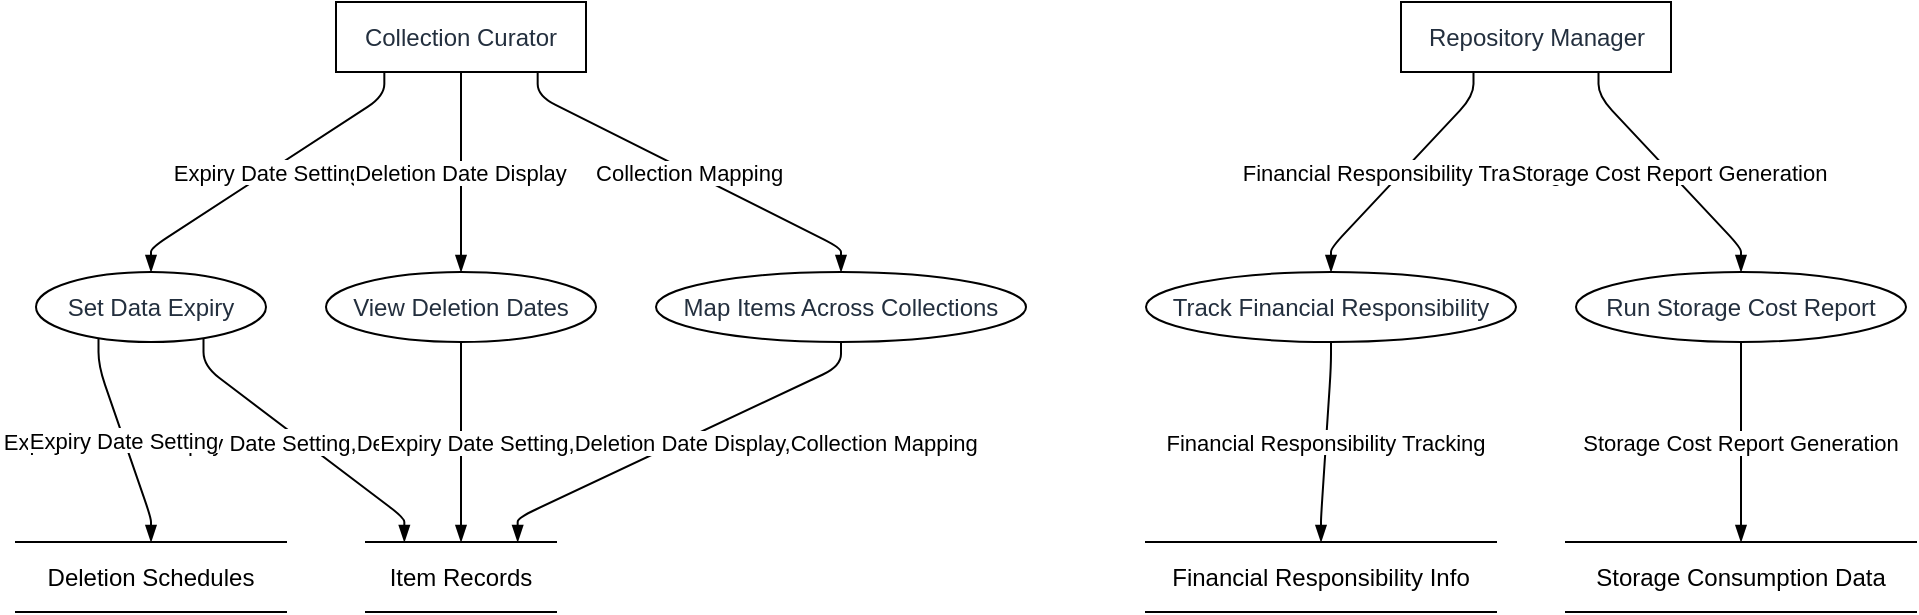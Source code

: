 <mxfile version="23.0.2" type="device">
  <diagram name="Page-1" id="5wOULueDRewPP5N-BNJ9">
    <mxGraphModel dx="1621" dy="511" grid="1" gridSize="10" guides="1" tooltips="1" connect="1" arrows="1" fold="1" page="1" pageScale="1" pageWidth="827" pageHeight="1169" math="0" shadow="0">
      <root>
        <mxCell id="0" />
        <mxCell id="1" parent="0" />
        <UserObject label="Collection Curator" type="externalEntity" source="" flow="" placeholders="1" id="tIN8pDXRof5AwU8trU31-1">
          <mxCell style="shape=rectangle;whiteSpace=wrap;html=1;fillColor=#ffffff;strokeColor=#000000;align=center;verticalAlign=middle;fontColor=#232F3E;" vertex="1" parent="1">
            <mxGeometry x="150" width="125" height="35" as="geometry" />
          </mxCell>
        </UserObject>
        <UserObject label="Repository Manager" type="externalEntity" source="" flow="" placeholders="1" id="tIN8pDXRof5AwU8trU31-2">
          <mxCell style="shape=rectangle;whiteSpace=wrap;html=1;fillColor=#ffffff;strokeColor=#000000;align=center;verticalAlign=middle;fontColor=#232F3E;" vertex="1" parent="1">
            <mxGeometry x="682.5" width="135" height="35" as="geometry" />
          </mxCell>
        </UserObject>
        <UserObject label="Set Data Expiry" type="process" source="1" flow="Expiry Date Setting" placeholders="1" id="tIN8pDXRof5AwU8trU31-3">
          <mxCell style="shape=ellipse;perimeter=ellipsePerimeter;whiteSpace=wrap;html=1;fillColor=#ffffff;strokeColor=#000000;align=center;verticalAlign=middle;fontColor=#232F3E;" vertex="1" parent="1">
            <mxGeometry y="135" width="115" height="35" as="geometry" />
          </mxCell>
        </UserObject>
        <UserObject label="View Deletion Dates" type="process" source="1" flow="Deletion Date Display" placeholders="1" id="tIN8pDXRof5AwU8trU31-4">
          <mxCell style="shape=ellipse;perimeter=ellipsePerimeter;whiteSpace=wrap;html=1;fillColor=#ffffff;strokeColor=#000000;align=center;verticalAlign=middle;fontColor=#232F3E;" vertex="1" parent="1">
            <mxGeometry x="145" y="135" width="135" height="35" as="geometry" />
          </mxCell>
        </UserObject>
        <UserObject label="Track Financial Responsibility" type="process" source="2" flow="Financial Responsibility Tracking" placeholders="1" id="tIN8pDXRof5AwU8trU31-5">
          <mxCell style="shape=ellipse;perimeter=ellipsePerimeter;whiteSpace=wrap;html=1;fillColor=#ffffff;strokeColor=#000000;align=center;verticalAlign=middle;fontColor=#232F3E;" vertex="1" parent="1">
            <mxGeometry x="555" y="135" width="185" height="35" as="geometry" />
          </mxCell>
        </UserObject>
        <UserObject label="Run Storage Cost Report" type="process" source="2" flow="Storage Cost Report Generation" placeholders="1" id="tIN8pDXRof5AwU8trU31-6">
          <mxCell style="shape=ellipse;perimeter=ellipsePerimeter;whiteSpace=wrap;html=1;fillColor=#ffffff;strokeColor=#000000;align=center;verticalAlign=middle;fontColor=#232F3E;" vertex="1" parent="1">
            <mxGeometry x="770" y="135" width="165" height="35" as="geometry" />
          </mxCell>
        </UserObject>
        <UserObject label="Map Items Across Collections" type="process" source="1" flow="Collection Mapping" placeholders="1" id="tIN8pDXRof5AwU8trU31-7">
          <mxCell style="shape=ellipse;perimeter=ellipsePerimeter;whiteSpace=wrap;html=1;fillColor=#ffffff;strokeColor=#000000;align=center;verticalAlign=middle;fontColor=#232F3E;" vertex="1" parent="1">
            <mxGeometry x="310" y="135" width="185" height="35" as="geometry" />
          </mxCell>
        </UserObject>
        <UserObject label="Item Records" type="dataStore" source="3,4,7" flow="Expiry Date Setting,Deletion Date Display,Collection Mapping" placeholders="1" id="tIN8pDXRof5AwU8trU31-8">
          <mxCell style="html=1;dashed=0;whiteSpace=wrap;shape=partialRectangle;right=0;left=0;" vertex="1" parent="1">
            <mxGeometry x="165" y="270" width="95" height="35" as="geometry" />
          </mxCell>
        </UserObject>
        <UserObject label="Deletion Schedules" type="dataStore" source="3" flow="Expiry Date Setting" placeholders="1" id="tIN8pDXRof5AwU8trU31-9">
          <mxCell style="html=1;dashed=0;whiteSpace=wrap;shape=partialRectangle;right=0;left=0;" vertex="1" parent="1">
            <mxGeometry x="-10" y="270" width="135" height="35" as="geometry" />
          </mxCell>
        </UserObject>
        <UserObject label="Financial Responsibility Info" type="dataStore" source="5" flow="Financial Responsibility Tracking" placeholders="1" id="tIN8pDXRof5AwU8trU31-10">
          <mxCell style="html=1;dashed=0;whiteSpace=wrap;shape=partialRectangle;right=0;left=0;" vertex="1" parent="1">
            <mxGeometry x="555" y="270" width="175" height="35" as="geometry" />
          </mxCell>
        </UserObject>
        <UserObject label="Storage Consumption Data" type="dataStore" source="6" flow="Storage Cost Report Generation" placeholders="1" id="tIN8pDXRof5AwU8trU31-11">
          <mxCell style="html=1;dashed=0;whiteSpace=wrap;shape=partialRectangle;right=0;left=0;" vertex="1" parent="1">
            <mxGeometry x="765" y="270" width="175" height="35" as="geometry" />
          </mxCell>
        </UserObject>
        <mxCell id="tIN8pDXRof5AwU8trU31-12" value="Expiry Date Setting" style="endArrow=blockThin;endFill=1;fontSize=11;orthogonal=1;noEdgeStyle=1;" edge="1" parent="1" source="tIN8pDXRof5AwU8trU31-1" target="tIN8pDXRof5AwU8trU31-3">
          <mxGeometry relative="1" as="geometry">
            <Array as="points">
              <mxPoint x="174.167" y="47" />
              <mxPoint x="57.5" y="123" />
            </Array>
          </mxGeometry>
        </mxCell>
        <mxCell id="tIN8pDXRof5AwU8trU31-13" value="Deletion Date Display" style="endArrow=blockThin;endFill=1;fontSize=11;orthogonal=1;noEdgeStyle=1;" edge="1" parent="1" source="tIN8pDXRof5AwU8trU31-1" target="tIN8pDXRof5AwU8trU31-4">
          <mxGeometry relative="1" as="geometry">
            <Array as="points">
              <mxPoint x="212.5" y="49" />
              <mxPoint x="212.5" y="123" />
            </Array>
          </mxGeometry>
        </mxCell>
        <mxCell id="tIN8pDXRof5AwU8trU31-14" value="Financial Responsibility Tracking" style="endArrow=blockThin;endFill=1;fontSize=11;orthogonal=1;noEdgeStyle=1;" edge="1" parent="1" source="tIN8pDXRof5AwU8trU31-2" target="tIN8pDXRof5AwU8trU31-5">
          <mxGeometry relative="1" as="geometry">
            <Array as="points">
              <mxPoint x="718.75" y="47" />
              <mxPoint x="647.5" y="123" />
            </Array>
          </mxGeometry>
        </mxCell>
        <mxCell id="tIN8pDXRof5AwU8trU31-15" value="Storage Cost Report Generation" style="endArrow=blockThin;endFill=1;fontSize=11;orthogonal=1;noEdgeStyle=1;" edge="1" parent="1" source="tIN8pDXRof5AwU8trU31-2" target="tIN8pDXRof5AwU8trU31-6">
          <mxGeometry relative="1" as="geometry">
            <Array as="points">
              <mxPoint x="781.25" y="47" />
              <mxPoint x="852.5" y="123" />
            </Array>
          </mxGeometry>
        </mxCell>
        <mxCell id="tIN8pDXRof5AwU8trU31-16" value="Collection Mapping" style="endArrow=blockThin;endFill=1;fontSize=11;orthogonal=1;noEdgeStyle=1;" edge="1" parent="1" source="tIN8pDXRof5AwU8trU31-1" target="tIN8pDXRof5AwU8trU31-7">
          <mxGeometry relative="1" as="geometry">
            <Array as="points">
              <mxPoint x="250.833" y="47" />
              <mxPoint x="402.5" y="123" />
            </Array>
          </mxGeometry>
        </mxCell>
        <mxCell id="tIN8pDXRof5AwU8trU31-17" value="Expiry Date Setting,Deletion Date Display,Collection Mapping" style="endArrow=blockThin;endFill=1;fontSize=11;orthogonal=1;noEdgeStyle=1;" edge="1" parent="1" source="tIN8pDXRof5AwU8trU31-3" target="tIN8pDXRof5AwU8trU31-8">
          <mxGeometry relative="1" as="geometry">
            <Array as="points">
              <mxPoint x="83.75" y="182" />
              <mxPoint x="184.167" y="258" />
            </Array>
          </mxGeometry>
        </mxCell>
        <mxCell id="tIN8pDXRof5AwU8trU31-18" value="Expiry Date Setting,Deletion Date Display,Collection Mapping" style="endArrow=blockThin;endFill=1;fontSize=11;orthogonal=1;noEdgeStyle=1;" edge="1" parent="1" source="tIN8pDXRof5AwU8trU31-4" target="tIN8pDXRof5AwU8trU31-8">
          <mxGeometry relative="1" as="geometry">
            <Array as="points">
              <mxPoint x="212.5" y="182" />
              <mxPoint x="212.5" y="256" />
            </Array>
          </mxGeometry>
        </mxCell>
        <mxCell id="tIN8pDXRof5AwU8trU31-19" value="Expiry Date Setting,Deletion Date Display,Collection Mapping" style="endArrow=blockThin;endFill=1;fontSize=11;orthogonal=1;noEdgeStyle=1;" edge="1" parent="1" source="tIN8pDXRof5AwU8trU31-7" target="tIN8pDXRof5AwU8trU31-8">
          <mxGeometry relative="1" as="geometry">
            <Array as="points">
              <mxPoint x="402.5" y="182" />
              <mxPoint x="240.833" y="258" />
            </Array>
          </mxGeometry>
        </mxCell>
        <mxCell id="tIN8pDXRof5AwU8trU31-20" value="Expiry Date Setting" style="endArrow=blockThin;endFill=1;fontSize=11;orthogonal=1;noEdgeStyle=1;" edge="1" parent="1" source="tIN8pDXRof5AwU8trU31-3" target="tIN8pDXRof5AwU8trU31-9">
          <mxGeometry relative="1" as="geometry">
            <Array as="points">
              <mxPoint x="31.25" y="182" />
              <mxPoint x="57.5" y="258" />
            </Array>
          </mxGeometry>
        </mxCell>
        <mxCell id="tIN8pDXRof5AwU8trU31-21" value="Financial Responsibility Tracking" style="endArrow=blockThin;endFill=1;fontSize=11;orthogonal=1;noEdgeStyle=1;" edge="1" parent="1" source="tIN8pDXRof5AwU8trU31-5" target="tIN8pDXRof5AwU8trU31-10">
          <mxGeometry relative="1" as="geometry">
            <Array as="points">
              <mxPoint x="647.5" y="182" />
              <mxPoint x="642.5" y="258" />
            </Array>
          </mxGeometry>
        </mxCell>
        <mxCell id="tIN8pDXRof5AwU8trU31-22" value="Storage Cost Report Generation" style="endArrow=blockThin;endFill=1;fontSize=11;orthogonal=1;noEdgeStyle=1;" edge="1" parent="1" source="tIN8pDXRof5AwU8trU31-6" target="tIN8pDXRof5AwU8trU31-11">
          <mxGeometry relative="1" as="geometry">
            <Array as="points">
              <mxPoint x="852.5" y="182" />
              <mxPoint x="852.5" y="258" />
            </Array>
          </mxGeometry>
        </mxCell>
      </root>
    </mxGraphModel>
  </diagram>
</mxfile>
